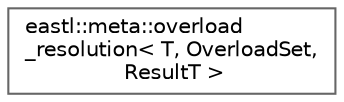 digraph "类继承关系图"
{
 // LATEX_PDF_SIZE
  bgcolor="transparent";
  edge [fontname=Helvetica,fontsize=10,labelfontname=Helvetica,labelfontsize=10];
  node [fontname=Helvetica,fontsize=10,shape=box,height=0.2,width=0.4];
  rankdir="LR";
  Node0 [id="Node000000",label="eastl::meta::overload\l_resolution\< T, OverloadSet,\l ResultT \>",height=0.2,width=0.4,color="grey40", fillcolor="white", style="filled",URL="$structeastl_1_1meta_1_1overload__resolution.html",tooltip=" "];
}
